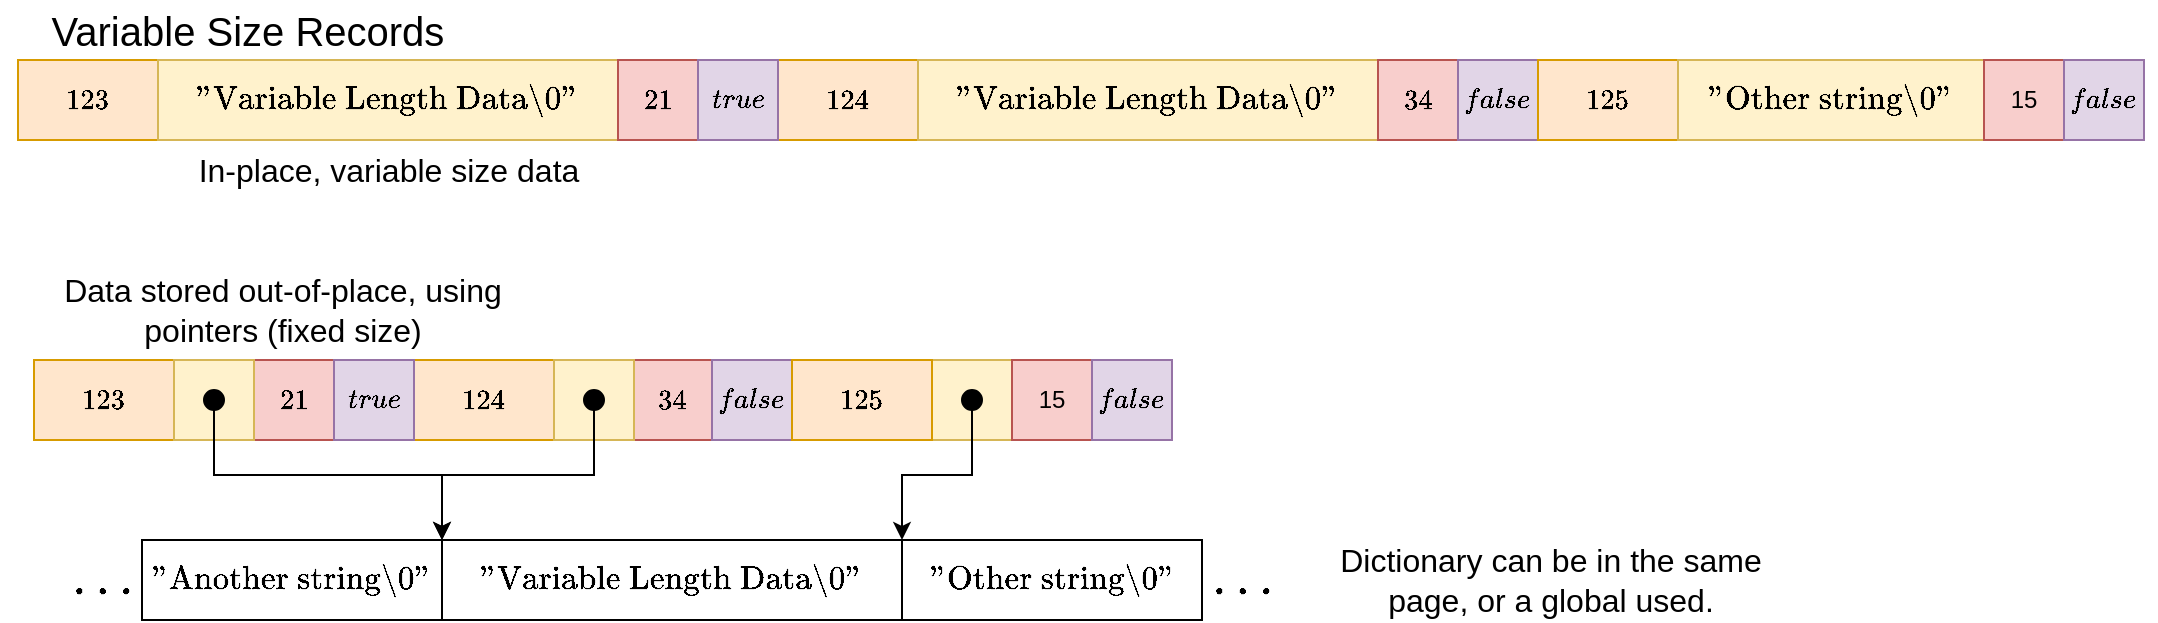 <mxfile version="20.3.0" type="device"><diagram id="dXagFXUDsKqSVl37eU4C" name="Page-1"><mxGraphModel dx="812" dy="1128" grid="1" gridSize="10" guides="1" tooltips="1" connect="1" arrows="1" fold="1" page="1" pageScale="1" pageWidth="827" pageHeight="1169" math="1" shadow="0"><root><mxCell id="0"/><mxCell id="1" parent="0"/><mxCell id="Q_w2K0rvoMON0jLNbP5g-1" value="$$124$$" style="rounded=0;whiteSpace=wrap;html=1;fillColor=#ffe6cc;strokeColor=#d79b00;" vertex="1" parent="1"><mxGeometry x="455" y="50" width="70" height="40" as="geometry"/></mxCell><mxCell id="Q_w2K0rvoMON0jLNbP5g-2" value="$$\text{&quot;Variable Length Data\\0&quot;}$$" style="rounded=0;whiteSpace=wrap;html=1;fontSize=14;fillColor=#fff2cc;strokeColor=#d6b656;" vertex="1" parent="1"><mxGeometry x="525" y="50" width="230" height="40" as="geometry"/></mxCell><mxCell id="Q_w2K0rvoMON0jLNbP5g-3" value="$$34$$" style="rounded=0;whiteSpace=wrap;html=1;fillColor=#f8cecc;strokeColor=#b85450;" vertex="1" parent="1"><mxGeometry x="755" y="50" width="40" height="40" as="geometry"/></mxCell><mxCell id="Q_w2K0rvoMON0jLNbP5g-5" value="$$false$$" style="rounded=0;whiteSpace=wrap;html=1;fillColor=#e1d5e7;strokeColor=#9673a6;" vertex="1" parent="1"><mxGeometry x="795" y="50" width="40" height="40" as="geometry"/></mxCell><mxCell id="Q_w2K0rvoMON0jLNbP5g-15" value="$$123$$" style="rounded=0;whiteSpace=wrap;html=1;fillColor=#ffe6cc;strokeColor=#d79b00;" vertex="1" parent="1"><mxGeometry x="75" y="50" width="70" height="40" as="geometry"/></mxCell><mxCell id="Q_w2K0rvoMON0jLNbP5g-16" value="$$\text{&quot;Variable Length Data\\0&quot;}$$" style="rounded=0;whiteSpace=wrap;html=1;fontSize=14;fillColor=#fff2cc;strokeColor=#d6b656;" vertex="1" parent="1"><mxGeometry x="145" y="50" width="230" height="40" as="geometry"/></mxCell><mxCell id="Q_w2K0rvoMON0jLNbP5g-17" value="$$21$$" style="rounded=0;whiteSpace=wrap;html=1;fillColor=#f8cecc;strokeColor=#b85450;" vertex="1" parent="1"><mxGeometry x="375" y="50" width="40" height="40" as="geometry"/></mxCell><mxCell id="Q_w2K0rvoMON0jLNbP5g-18" value="$$true$$" style="rounded=0;whiteSpace=wrap;html=1;fillColor=#e1d5e7;strokeColor=#9673a6;" vertex="1" parent="1"><mxGeometry x="415" y="50" width="40" height="40" as="geometry"/></mxCell><mxCell id="Q_w2K0rvoMON0jLNbP5g-19" value="$$124$$" style="rounded=0;whiteSpace=wrap;html=1;fillColor=#ffe6cc;strokeColor=#d79b00;" vertex="1" parent="1"><mxGeometry x="273" y="200" width="70" height="40" as="geometry"/></mxCell><mxCell id="Q_w2K0rvoMON0jLNbP5g-21" value="$$34$$" style="rounded=0;whiteSpace=wrap;html=1;fillColor=#f8cecc;strokeColor=#b85450;" vertex="1" parent="1"><mxGeometry x="382" y="200" width="40" height="40" as="geometry"/></mxCell><mxCell id="Q_w2K0rvoMON0jLNbP5g-22" value="$$false$$" style="rounded=0;whiteSpace=wrap;html=1;fillColor=#e1d5e7;strokeColor=#9673a6;" vertex="1" parent="1"><mxGeometry x="422" y="200" width="40" height="40" as="geometry"/></mxCell><mxCell id="Q_w2K0rvoMON0jLNbP5g-23" value="$$123$$" style="rounded=0;whiteSpace=wrap;html=1;fillColor=#ffe6cc;strokeColor=#d79b00;" vertex="1" parent="1"><mxGeometry x="83" y="200" width="70" height="40" as="geometry"/></mxCell><mxCell id="Q_w2K0rvoMON0jLNbP5g-24" value="$$\text{&quot;Variable Length Data\\0&quot;}$$" style="rounded=0;whiteSpace=wrap;html=1;fontSize=14;" vertex="1" parent="1"><mxGeometry x="287" y="290" width="230" height="40" as="geometry"/></mxCell><mxCell id="Q_w2K0rvoMON0jLNbP5g-25" value="$$21$$" style="rounded=0;whiteSpace=wrap;html=1;fillColor=#f8cecc;strokeColor=#b85450;" vertex="1" parent="1"><mxGeometry x="193" y="200" width="40" height="40" as="geometry"/></mxCell><mxCell id="Q_w2K0rvoMON0jLNbP5g-26" value="$$true$$" style="rounded=0;whiteSpace=wrap;html=1;fillColor=#e1d5e7;strokeColor=#9673a6;" vertex="1" parent="1"><mxGeometry x="233" y="200" width="40" height="40" as="geometry"/></mxCell><mxCell id="Q_w2K0rvoMON0jLNbP5g-27" value="" style="rounded=0;whiteSpace=wrap;html=1;fontSize=14;fillColor=#fff2cc;strokeColor=#d6b656;" vertex="1" parent="1"><mxGeometry x="153" y="200" width="40" height="40" as="geometry"/></mxCell><mxCell id="Q_w2K0rvoMON0jLNbP5g-28" value="" style="rounded=0;whiteSpace=wrap;html=1;fontSize=14;fillColor=#fff2cc;strokeColor=#d6b656;" vertex="1" parent="1"><mxGeometry x="343" y="200" width="40" height="40" as="geometry"/></mxCell><mxCell id="Q_w2K0rvoMON0jLNbP5g-31" style="edgeStyle=orthogonalEdgeStyle;rounded=0;orthogonalLoop=1;jettySize=auto;html=1;exitX=0.5;exitY=1;exitDx=0;exitDy=0;entryX=0;entryY=0;entryDx=0;entryDy=0;fontSize=14;" edge="1" parent="1" source="Q_w2K0rvoMON0jLNbP5g-29" target="Q_w2K0rvoMON0jLNbP5g-24"><mxGeometry relative="1" as="geometry"/></mxCell><mxCell id="Q_w2K0rvoMON0jLNbP5g-29" value="" style="ellipse;whiteSpace=wrap;html=1;aspect=fixed;fontSize=14;fillColor=#000000;" vertex="1" parent="1"><mxGeometry x="168" y="215" width="10" height="10" as="geometry"/></mxCell><mxCell id="Q_w2K0rvoMON0jLNbP5g-32" style="edgeStyle=orthogonalEdgeStyle;rounded=0;orthogonalLoop=1;jettySize=auto;html=1;exitX=0.5;exitY=1;exitDx=0;exitDy=0;entryX=0;entryY=0;entryDx=0;entryDy=0;fontSize=14;" edge="1" parent="1" source="Q_w2K0rvoMON0jLNbP5g-30" target="Q_w2K0rvoMON0jLNbP5g-24"><mxGeometry relative="1" as="geometry"/></mxCell><mxCell id="Q_w2K0rvoMON0jLNbP5g-30" value="" style="ellipse;whiteSpace=wrap;html=1;aspect=fixed;fontSize=14;fillColor=#000000;" vertex="1" parent="1"><mxGeometry x="358" y="215" width="10" height="10" as="geometry"/></mxCell><mxCell id="Q_w2K0rvoMON0jLNbP5g-33" value="$$\text{&quot;Other string\0&quot;}$$" style="rounded=0;whiteSpace=wrap;html=1;fontSize=14;" vertex="1" parent="1"><mxGeometry x="517" y="290" width="150" height="40" as="geometry"/></mxCell><mxCell id="Q_w2K0rvoMON0jLNbP5g-34" value="$$\text{&quot;Another string\0&quot;}$$" style="rounded=0;whiteSpace=wrap;html=1;fontSize=14;" vertex="1" parent="1"><mxGeometry x="137" y="290" width="150" height="40" as="geometry"/></mxCell><mxCell id="Q_w2K0rvoMON0jLNbP5g-35" value="$$\dots$$" style="text;html=1;strokeColor=none;fillColor=none;align=center;verticalAlign=middle;whiteSpace=wrap;rounded=0;fontSize=22;fontStyle=1" vertex="1" parent="1"><mxGeometry x="97" y="295" width="40" height="30" as="geometry"/></mxCell><mxCell id="Q_w2K0rvoMON0jLNbP5g-36" value="$$\dots$$" style="text;html=1;strokeColor=none;fillColor=none;align=center;verticalAlign=middle;whiteSpace=wrap;rounded=0;fontSize=22;fontStyle=1" vertex="1" parent="1"><mxGeometry x="667" y="295" width="40" height="30" as="geometry"/></mxCell><mxCell id="Q_w2K0rvoMON0jLNbP5g-37" value="Variable Size Records" style="text;html=1;strokeColor=none;fillColor=none;align=center;verticalAlign=middle;whiteSpace=wrap;rounded=0;fontSize=20;" vertex="1" parent="1"><mxGeometry x="75" y="20" width="230" height="30" as="geometry"/></mxCell><mxCell id="Q_w2K0rvoMON0jLNbP5g-39" value="In-place, variable size data" style="text;html=1;strokeColor=none;fillColor=none;align=center;verticalAlign=middle;whiteSpace=wrap;rounded=0;fontSize=16;" vertex="1" parent="1"><mxGeometry x="127.5" y="90" width="265" height="30" as="geometry"/></mxCell><mxCell id="Q_w2K0rvoMON0jLNbP5g-40" value="Data stored out-of-place, using pointers (fixed size)" style="text;html=1;strokeColor=none;fillColor=none;align=center;verticalAlign=middle;whiteSpace=wrap;rounded=0;fontSize=16;" vertex="1" parent="1"><mxGeometry x="75" y="160" width="265" height="30" as="geometry"/></mxCell><mxCell id="Q_w2K0rvoMON0jLNbP5g-41" value="$$125$$" style="rounded=0;whiteSpace=wrap;html=1;fillColor=#ffe6cc;strokeColor=#d79b00;" vertex="1" parent="1"><mxGeometry x="835" y="50" width="70" height="40" as="geometry"/></mxCell><mxCell id="Q_w2K0rvoMON0jLNbP5g-42" value="$$\text{&quot;Other string\0&quot;}$$" style="rounded=0;whiteSpace=wrap;html=1;fontSize=14;fillColor=#fff2cc;strokeColor=#d6b656;" vertex="1" parent="1"><mxGeometry x="905" y="50" width="153" height="40" as="geometry"/></mxCell><mxCell id="Q_w2K0rvoMON0jLNbP5g-43" value="15" style="rounded=0;whiteSpace=wrap;html=1;fillColor=#f8cecc;strokeColor=#b85450;" vertex="1" parent="1"><mxGeometry x="1058" y="50" width="40" height="40" as="geometry"/></mxCell><mxCell id="Q_w2K0rvoMON0jLNbP5g-44" value="$$false$$" style="rounded=0;whiteSpace=wrap;html=1;fillColor=#e1d5e7;strokeColor=#9673a6;" vertex="1" parent="1"><mxGeometry x="1098" y="50" width="40" height="40" as="geometry"/></mxCell><mxCell id="Q_w2K0rvoMON0jLNbP5g-45" value="" style="rounded=0;whiteSpace=wrap;html=1;fontSize=14;fillColor=#fff2cc;strokeColor=#d6b656;" vertex="1" parent="1"><mxGeometry x="532" y="200" width="40" height="40" as="geometry"/></mxCell><mxCell id="Q_w2K0rvoMON0jLNbP5g-51" style="edgeStyle=orthogonalEdgeStyle;rounded=0;orthogonalLoop=1;jettySize=auto;html=1;exitX=0.5;exitY=1;exitDx=0;exitDy=0;entryX=0;entryY=0;entryDx=0;entryDy=0;fontSize=16;" edge="1" parent="1" source="Q_w2K0rvoMON0jLNbP5g-46" target="Q_w2K0rvoMON0jLNbP5g-33"><mxGeometry relative="1" as="geometry"/></mxCell><mxCell id="Q_w2K0rvoMON0jLNbP5g-46" value="" style="ellipse;whiteSpace=wrap;html=1;aspect=fixed;fontSize=14;fillColor=#000000;" vertex="1" parent="1"><mxGeometry x="547" y="215" width="10" height="10" as="geometry"/></mxCell><mxCell id="Q_w2K0rvoMON0jLNbP5g-47" value="$$125$$" style="rounded=0;whiteSpace=wrap;html=1;fillColor=#ffe6cc;strokeColor=#d79b00;" vertex="1" parent="1"><mxGeometry x="462" y="200" width="70" height="40" as="geometry"/></mxCell><mxCell id="Q_w2K0rvoMON0jLNbP5g-49" value="15" style="rounded=0;whiteSpace=wrap;html=1;fillColor=#f8cecc;strokeColor=#b85450;" vertex="1" parent="1"><mxGeometry x="572" y="200" width="40" height="40" as="geometry"/></mxCell><mxCell id="Q_w2K0rvoMON0jLNbP5g-50" value="$$false$$" style="rounded=0;whiteSpace=wrap;html=1;fillColor=#e1d5e7;strokeColor=#9673a6;" vertex="1" parent="1"><mxGeometry x="612" y="200" width="40" height="40" as="geometry"/></mxCell><mxCell id="Q_w2K0rvoMON0jLNbP5g-53" value="Dictionary can be in the same page, or a global used." style="text;html=1;strokeColor=none;fillColor=none;align=center;verticalAlign=middle;whiteSpace=wrap;rounded=0;fontSize=16;" vertex="1" parent="1"><mxGeometry x="720" y="295" width="243" height="30" as="geometry"/></mxCell></root></mxGraphModel></diagram></mxfile>